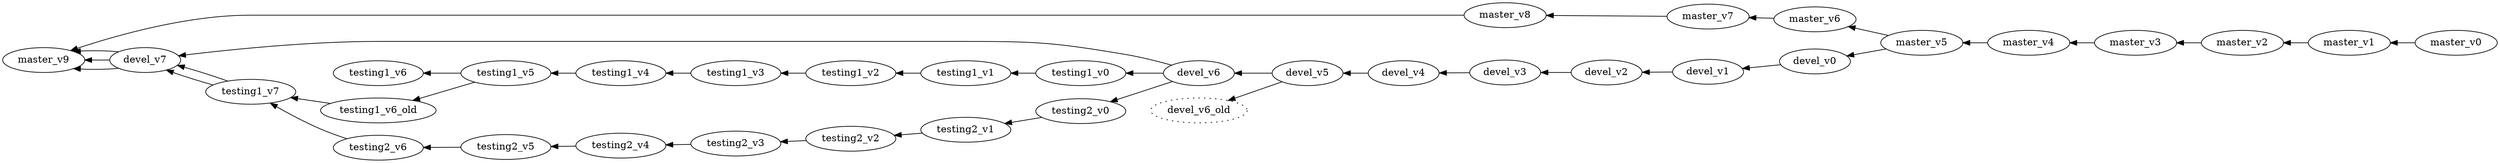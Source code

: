 digraph{

rankdir=RL;

master_v0->master_v1

master_v1->master_v2

master_v2->master_v3

master_v3->master_v4

master_v4->master_v5

master_v5->master_v6

master_v6->master_v7

master_v7->master_v8

master_v8->master_v9

master_v5->devel_v0

devel_v0->devel_v1

devel_v1->devel_v2

devel_v2->devel_v3

devel_v3->devel_v4

devel_v4->devel_v5

devel_v5->devel_v6

devel_v6->devel_v7

devel_v7->master_v9

devel_v6->testing1_v0

testing1_v0->testing1_v1

testing1_v1->testing1_v2

testing1_v2->testing1_v3

testing1_v3->testing1_v4

testing1_v4->testing1_v5

testing1_v5->testing1_v6

testing1_v5->testing1_v6_old

testing1_v6_old->testing1_v7

testing1_v7->devel_v7

devel_v7->master_v9

devel_v6->testing2_v0

testing2_v0->testing2_v1

testing2_v1->testing2_v2

testing2_v2->testing2_v3

testing2_v3->testing2_v4

testing2_v4->testing2_v5

testing2_v5->testing2_v6

testing2_v6->testing1_v7

testing1_v7->devel_v7

devel_v7->master_v9

devel_v5->devel_v6_old
devel_v6_old [style=dotted]
}
